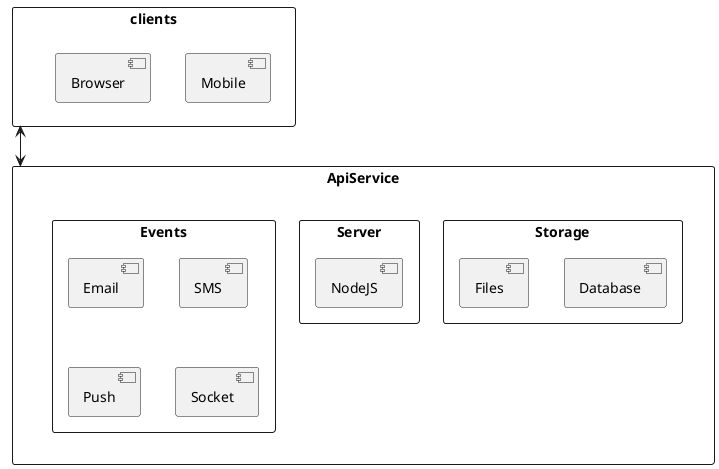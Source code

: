 @startuml

rectangle clients {
    [Mobile]
    [Browser]
}

rectangle ApiService {
rectangle Storage {
    [Database]
    [Files]
}

rectangle Server {
    [NodeJS]
}

rectangle Events {
    [Email]
    [SMS]
    [Push]
    [Socket]
}
}

clients<-->ApiService


@enduml